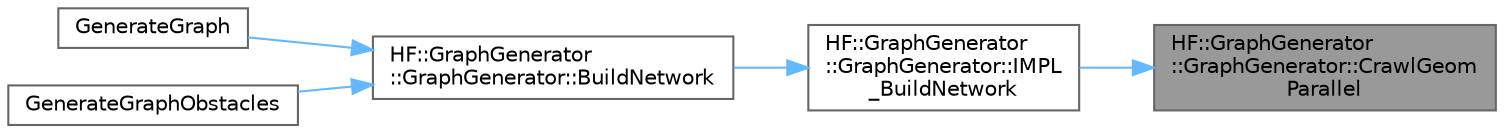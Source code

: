 digraph "HF::GraphGenerator::GraphGenerator::CrawlGeomParallel"
{
 // LATEX_PDF_SIZE
  bgcolor="transparent";
  edge [fontname=Helvetica,fontsize=10,labelfontname=Helvetica,labelfontsize=10];
  node [fontname=Helvetica,fontsize=10,shape=box,height=0.2,width=0.4];
  rankdir="RL";
  Node1 [label="HF::GraphGenerator\l::GraphGenerator::CrawlGeom\lParallel",height=0.2,width=0.4,color="gray40", fillcolor="grey60", style="filled", fontcolor="black",tooltip="Perform breadth first search to populate the graph with nodes and edges using multiple cores."];
  Node1 -> Node2 [dir="back",color="steelblue1",style="solid"];
  Node2 [label="HF::GraphGenerator\l::GraphGenerator::IMPL\l_BuildNetwork",height=0.2,width=0.4,color="grey40", fillcolor="white", style="filled",URL="$a01311.html#a5788e421d921ec0ff27defc139c45106",tooltip="Generate a graph of accessible space."];
  Node2 -> Node3 [dir="back",color="steelblue1",style="solid"];
  Node3 [label="HF::GraphGenerator\l::GraphGenerator::BuildNetwork",height=0.2,width=0.4,color="grey40", fillcolor="white", style="filled",URL="$a01311.html#a0c12341433bbec41cc12cc1dbb41a976",tooltip="Generate a graph of accessible space."];
  Node3 -> Node4 [dir="back",color="steelblue1",style="solid"];
  Node4 [label="GenerateGraph",height=0.2,width=0.4,color="grey40", fillcolor="white", style="filled",URL="$a00454.html#ga2df84a732d1edfb70b7bd26d3282e129",tooltip="Construct a graph by performing a breadth-first search of accessible space."];
  Node3 -> Node5 [dir="back",color="steelblue1",style="solid"];
  Node5 [label="GenerateGraphObstacles",height=0.2,width=0.4,color="grey40", fillcolor="white", style="filled",URL="$a00454.html#gab9f58e3ecc686fa9bc34519b0faed734",tooltip="Construct a graph by performing a breadth-first search of accessible space, seperating obstacles from..."];
}
